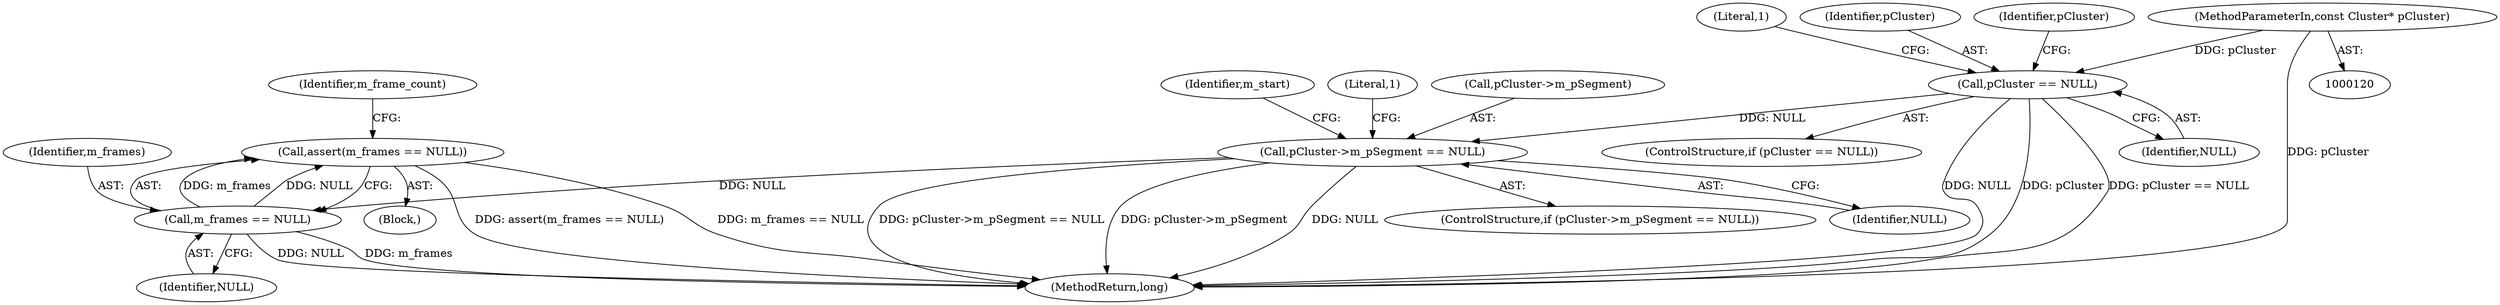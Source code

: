 digraph "1_Android_04839626ed859623901ebd3a5fd483982186b59d_174@API" {
"1000151" [label="(Call,assert(m_frames == NULL))"];
"1000152" [label="(Call,m_frames == NULL)"];
"1000131" [label="(Call,pCluster->m_pSegment == NULL)"];
"1000124" [label="(Call,pCluster == NULL)"];
"1000121" [label="(MethodParameterIn,const Cluster* pCluster)"];
"1000126" [label="(Identifier,NULL)"];
"1000131" [label="(Call,pCluster->m_pSegment == NULL)"];
"1000124" [label="(Call,pCluster == NULL)"];
"1000129" [label="(Literal,1)"];
"1000141" [label="(Identifier,m_start)"];
"1000138" [label="(Literal,1)"];
"1000125" [label="(Identifier,pCluster)"];
"1000942" [label="(MethodReturn,long)"];
"1000151" [label="(Call,assert(m_frames == NULL))"];
"1000130" [label="(ControlStructure,if (pCluster->m_pSegment == NULL))"];
"1000133" [label="(Identifier,pCluster)"];
"1000135" [label="(Identifier,NULL)"];
"1000122" [label="(Block,)"];
"1000154" [label="(Identifier,NULL)"];
"1000123" [label="(ControlStructure,if (pCluster == NULL))"];
"1000152" [label="(Call,m_frames == NULL)"];
"1000153" [label="(Identifier,m_frames)"];
"1000157" [label="(Identifier,m_frame_count)"];
"1000121" [label="(MethodParameterIn,const Cluster* pCluster)"];
"1000132" [label="(Call,pCluster->m_pSegment)"];
"1000151" -> "1000122"  [label="AST: "];
"1000151" -> "1000152"  [label="CFG: "];
"1000152" -> "1000151"  [label="AST: "];
"1000157" -> "1000151"  [label="CFG: "];
"1000151" -> "1000942"  [label="DDG: assert(m_frames == NULL)"];
"1000151" -> "1000942"  [label="DDG: m_frames == NULL"];
"1000152" -> "1000151"  [label="DDG: m_frames"];
"1000152" -> "1000151"  [label="DDG: NULL"];
"1000152" -> "1000154"  [label="CFG: "];
"1000153" -> "1000152"  [label="AST: "];
"1000154" -> "1000152"  [label="AST: "];
"1000152" -> "1000942"  [label="DDG: m_frames"];
"1000152" -> "1000942"  [label="DDG: NULL"];
"1000131" -> "1000152"  [label="DDG: NULL"];
"1000131" -> "1000130"  [label="AST: "];
"1000131" -> "1000135"  [label="CFG: "];
"1000132" -> "1000131"  [label="AST: "];
"1000135" -> "1000131"  [label="AST: "];
"1000138" -> "1000131"  [label="CFG: "];
"1000141" -> "1000131"  [label="CFG: "];
"1000131" -> "1000942"  [label="DDG: pCluster->m_pSegment"];
"1000131" -> "1000942"  [label="DDG: NULL"];
"1000131" -> "1000942"  [label="DDG: pCluster->m_pSegment == NULL"];
"1000124" -> "1000131"  [label="DDG: NULL"];
"1000124" -> "1000123"  [label="AST: "];
"1000124" -> "1000126"  [label="CFG: "];
"1000125" -> "1000124"  [label="AST: "];
"1000126" -> "1000124"  [label="AST: "];
"1000129" -> "1000124"  [label="CFG: "];
"1000133" -> "1000124"  [label="CFG: "];
"1000124" -> "1000942"  [label="DDG: NULL"];
"1000124" -> "1000942"  [label="DDG: pCluster"];
"1000124" -> "1000942"  [label="DDG: pCluster == NULL"];
"1000121" -> "1000124"  [label="DDG: pCluster"];
"1000121" -> "1000120"  [label="AST: "];
"1000121" -> "1000942"  [label="DDG: pCluster"];
}
